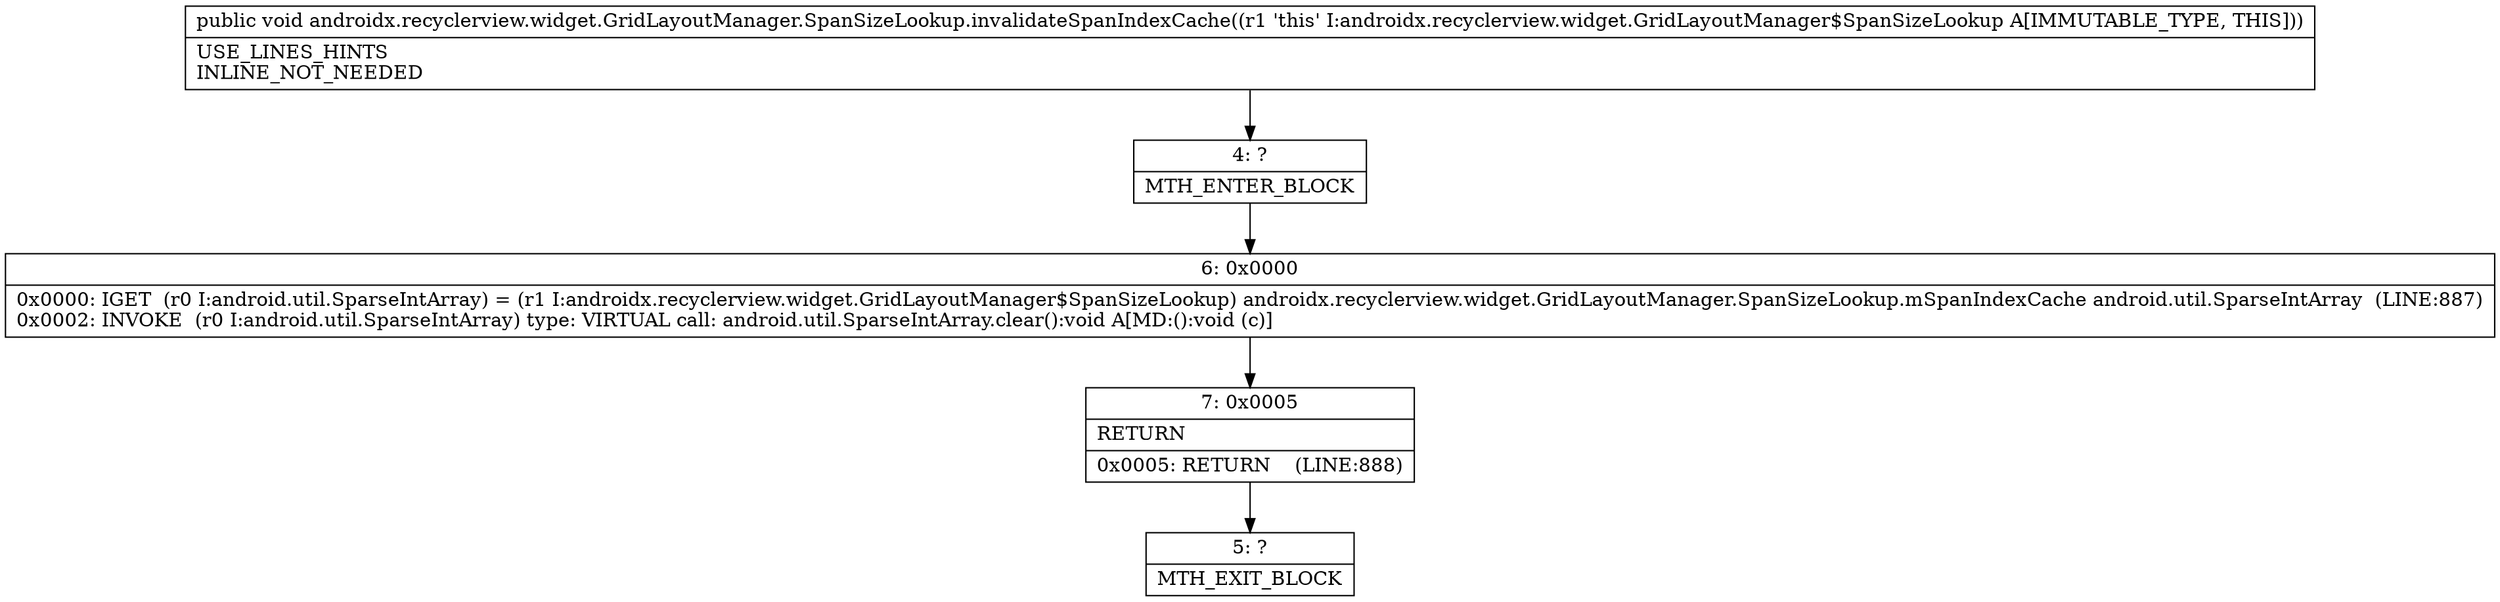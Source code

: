digraph "CFG forandroidx.recyclerview.widget.GridLayoutManager.SpanSizeLookup.invalidateSpanIndexCache()V" {
Node_4 [shape=record,label="{4\:\ ?|MTH_ENTER_BLOCK\l}"];
Node_6 [shape=record,label="{6\:\ 0x0000|0x0000: IGET  (r0 I:android.util.SparseIntArray) = (r1 I:androidx.recyclerview.widget.GridLayoutManager$SpanSizeLookup) androidx.recyclerview.widget.GridLayoutManager.SpanSizeLookup.mSpanIndexCache android.util.SparseIntArray  (LINE:887)\l0x0002: INVOKE  (r0 I:android.util.SparseIntArray) type: VIRTUAL call: android.util.SparseIntArray.clear():void A[MD:():void (c)]\l}"];
Node_7 [shape=record,label="{7\:\ 0x0005|RETURN\l|0x0005: RETURN    (LINE:888)\l}"];
Node_5 [shape=record,label="{5\:\ ?|MTH_EXIT_BLOCK\l}"];
MethodNode[shape=record,label="{public void androidx.recyclerview.widget.GridLayoutManager.SpanSizeLookup.invalidateSpanIndexCache((r1 'this' I:androidx.recyclerview.widget.GridLayoutManager$SpanSizeLookup A[IMMUTABLE_TYPE, THIS]))  | USE_LINES_HINTS\lINLINE_NOT_NEEDED\l}"];
MethodNode -> Node_4;Node_4 -> Node_6;
Node_6 -> Node_7;
Node_7 -> Node_5;
}

